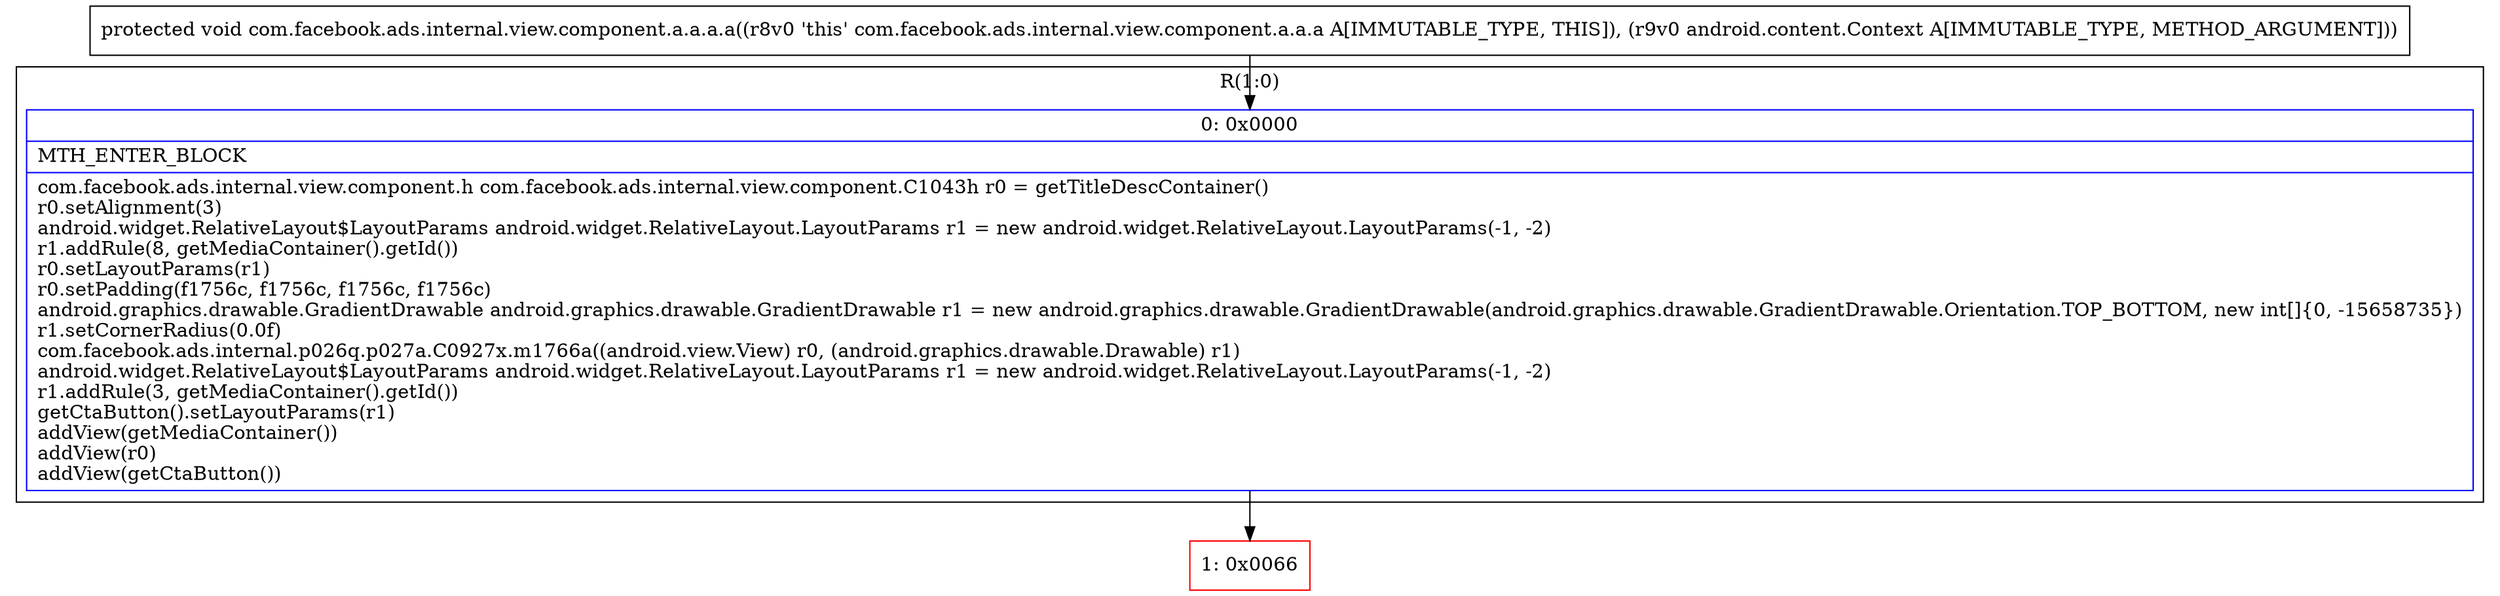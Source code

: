 digraph "CFG forcom.facebook.ads.internal.view.component.a.a.a.a(Landroid\/content\/Context;)V" {
subgraph cluster_Region_184606997 {
label = "R(1:0)";
node [shape=record,color=blue];
Node_0 [shape=record,label="{0\:\ 0x0000|MTH_ENTER_BLOCK\l|com.facebook.ads.internal.view.component.h com.facebook.ads.internal.view.component.C1043h r0 = getTitleDescContainer()\lr0.setAlignment(3)\landroid.widget.RelativeLayout$LayoutParams android.widget.RelativeLayout.LayoutParams r1 = new android.widget.RelativeLayout.LayoutParams(\-1, \-2)\lr1.addRule(8, getMediaContainer().getId())\lr0.setLayoutParams(r1)\lr0.setPadding(f1756c, f1756c, f1756c, f1756c)\landroid.graphics.drawable.GradientDrawable android.graphics.drawable.GradientDrawable r1 = new android.graphics.drawable.GradientDrawable(android.graphics.drawable.GradientDrawable.Orientation.TOP_BOTTOM, new int[]\{0, \-15658735\})\lr1.setCornerRadius(0.0f)\lcom.facebook.ads.internal.p026q.p027a.C0927x.m1766a((android.view.View) r0, (android.graphics.drawable.Drawable) r1)\landroid.widget.RelativeLayout$LayoutParams android.widget.RelativeLayout.LayoutParams r1 = new android.widget.RelativeLayout.LayoutParams(\-1, \-2)\lr1.addRule(3, getMediaContainer().getId())\lgetCtaButton().setLayoutParams(r1)\laddView(getMediaContainer())\laddView(r0)\laddView(getCtaButton())\l}"];
}
Node_1 [shape=record,color=red,label="{1\:\ 0x0066}"];
MethodNode[shape=record,label="{protected void com.facebook.ads.internal.view.component.a.a.a.a((r8v0 'this' com.facebook.ads.internal.view.component.a.a.a A[IMMUTABLE_TYPE, THIS]), (r9v0 android.content.Context A[IMMUTABLE_TYPE, METHOD_ARGUMENT])) }"];
MethodNode -> Node_0;
Node_0 -> Node_1;
}

